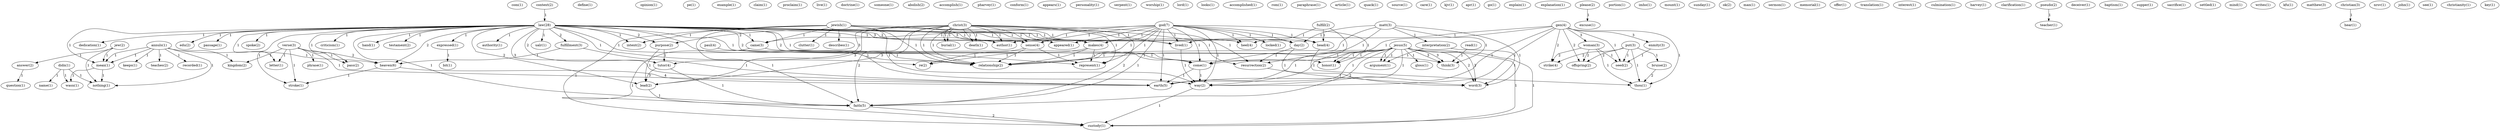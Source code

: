 digraph G {
  com [ label="com(1)" ];
  context [ label="context(2)" ];
  law [ label="law(28)" ];
  define [ label="define(1)" ];
  opinion [ label="opinion(1)" ];
  pe [ label="pe(1)" ];
  example [ label="example(1)" ];
  claim [ label="claim(1)" ];
  annuls [ label="annuls(1)" ];
  keeps [ label="keeps(1)" ];
  teaches [ label="teaches(2)" ];
  mean [ label="mean(2)" ];
  recorded [ label="recorded(1)" ];
  kingdom [ label="kingdom(2)" ];
  nothing [ label="nothing(1)" ];
  mean [ label="mean(1)" ];
  heaven [ label="heaven(6)" ];
  proclaim [ label="proclaim(1)" ];
  put [ label="put(3)" ];
  bruise [ label="bruise(2)" ];
  strike [ label="strike(4)" ];
  thou [ label="thou(1)" ];
  offspring [ label="offspring(2)" ];
  seed [ label="seed(2)" ];
  live [ label="live(1)" ];
  doctrine [ label="doctrine(1)" ];
  someone [ label="someone(1)" ];
  abolish [ label="abolish(2)" ];
  accomplish [ label="accomplish(1)" ];
  pharvey [ label="pharvey(1)" ];
  conform [ label="conform(1)" ];
  appears [ label="appears(1)" ];
  personality [ label="personality(1)" ];
  serpent [ label="serpent(1)" ];
  worship [ label="worship(1)" ];
  lord [ label="lord(1)" ];
  looks [ label="looks(1)" ];
  accomplished [ label="accomplished(1)" ];
  rom [ label="rom(1)" ];
  jewish [ label="jewish(1)" ];
  clutter [ label="clutter(1)" ];
  makes [ label="makes(4)" ];
  came [ label="came(3)" ];
  sense [ label="sense(4)" ];
  lived [ label="lived(1)" ];
  describes [ label="describes(1)" ];
  intent [ label="intent(2)" ];
  faith [ label="faith(5)" ];
  way [ label="way(2)" ];
  custody [ label="custody(1)" ];
  relationship [ label="relationship(2)" ];
  fulfill [ label="fulfill(2)" ];
  heel [ label="heel(4)" ];
  head [ label="head(4)" ];
  god [ label="god(7)" ];
  locked [ label="locked(1)" ];
  represent [ label="represent(1)" ];
  author [ label="author(1)" ];
  appeared [ label="appeared(1)" ];
  come [ label="come(1)" ];
  day [ label="day(2)" ];
  honor [ label="honor(1)" ];
  earth [ label="earth(5)" ];
  paraphrase [ label="paraphrase(1)" ];
  article [ label="article(1)" ];
  gen [ label="gen(4)" ];
  woman [ label="woman(3)" ];
  enmity [ label="enmity(3)" ];
  wasn [ label="wasn(1)" ];
  quack [ label="quack(1)" ];
  source [ label="source(1)" ];
  read [ label="read(1)" ];
  think [ label="think(3)" ];
  criticism [ label="criticism(1)" ];
  expressed [ label="expressed(1)" ];
  letter [ label="letter(1)" ];
  purpose [ label="purpose(2)" ];
  hand [ label="hand(1)" ];
  testament [ label="testament(2)" ];
  authority [ label="authority(1)" ];
  ualr [ label="ualr(1)" ];
  tutor [ label="tutor(4)" ];
  dedication [ label="dedication(1)" ];
  edu [ label="edu(2)" ];
  fulfillment [ label="fulfillment(3)" ];
  re [ label="re(2)" ];
  pass [ label="pass(2)" ];
  passage [ label="passage(1)" ];
  lead [ label="lead(2)" ];
  spoke [ label="spoke(2)" ];
  stroke [ label="stroke(1)" ];
  verse [ label="verse(3)" ];
  phrase [ label="phrase(1)" ];
  care [ label="care(1)" ];
  kjv [ label="kjv(1)" ];
  christ [ label="christ(5)" ];
  resurrection [ label="resurrection(2)" ];
  death [ label="death(1)" ];
  burial [ label="burial(1)" ];
  apr [ label="apr(1)" ];
  bit [ label="bit(1)" ];
  go [ label="go(1)" ];
  explain [ label="explain(1)" ];
  explanation [ label="explanation(1)" ];
  didn [ label="didn(1)" ];
  name [ label="name(1)" ];
  jew [ label="jew(2)" ];
  answer [ label="answer(2)" ];
  matt [ label="matt(3)" ];
  interpretation [ label="interpretation(2)" ];
  word [ label="word(3)" ];
  please [ label="please(2)" ];
  excuse [ label="excuse(1)" ];
  portion [ label="portion(1)" ];
  imho [ label="imho(1)" ];
  question [ label="question(1)" ];
  argument [ label="argument(1)" ];
  mount [ label="mount(1)" ];
  christ [ label="christ(3)" ];
  sunday [ label="sunday(1)" ];
  ok [ label="ok(2)" ];
  man [ label="man(1)" ];
  sermon [ label="sermon(1)" ];
  memorial [ label="memorial(1)" ];
  offer [ label="offer(1)" ];
  translation [ label="translation(1)" ];
  interest [ label="interest(1)" ];
  culmination [ label="culmination(1)" ];
  harvey [ label="harvey(1)" ];
  clarification [ label="clarification(1)" ];
  jesus [ label="jesus(15)" ];
  gloss [ label="gloss(1)" ];
  pseudo [ label="pseudo(2)" ];
  teacher [ label="teacher(1)" ];
  deceiver [ label="deceiver(1)" ];
  baptism [ label="baptism(1)" ];
  supper [ label="supper(1)" ];
  sacrifice [ label="sacrifice(1)" ];
  settled [ label="settled(1)" ];
  mind [ label="mind(1)" ];
  writes [ label="writes(1)" ];
  jesus [ label="jesus(5)" ];
  kfu [ label="kfu(1)" ];
  matthew [ label="matthew(3)" ];
  christian [ label="christian(3)" ];
  hear [ label="hear(1)" ];
  nrsv [ label="nrsv(1)" ];
  john [ label="john(1)" ];
  see [ label="see(1)" ];
  christianity [ label="christianity(1)" ];
  paul [ label="paul(4)" ];
  key [ label="key(1)" ];
  context -> law [ label="1" ];
  annuls -> keeps [ label="1" ];
  annuls -> teaches [ label="1" ];
  annuls -> mean [ label="1" ];
  annuls -> recorded [ label="1" ];
  annuls -> kingdom [ label="1" ];
  annuls -> nothing [ label="1" ];
  annuls -> mean [ label="1" ];
  annuls -> heaven [ label="1" ];
  put -> bruise [ label="1" ];
  put -> strike [ label="2" ];
  put -> thou [ label="1" ];
  put -> offspring [ label="2" ];
  put -> seed [ label="1" ];
  bruise -> thou [ label="2" ];
  jewish -> clutter [ label="1" ];
  jewish -> makes [ label="1" ];
  jewish -> came [ label="1" ];
  jewish -> sense [ label="1" ];
  jewish -> lived [ label="1" ];
  jewish -> describes [ label="1" ];
  jewish -> intent [ label="1" ];
  jewish -> faith [ label="1" ];
  jewish -> way [ label="1" ];
  jewish -> custody [ label="1" ];
  jewish -> relationship [ label="1" ];
  fulfill -> heel [ label="1" ];
  fulfill -> head [ label="1" ];
  fulfill -> way [ label="1" ];
  god -> locked [ label="1" ];
  god -> makes [ label="1" ];
  god -> came [ label="1" ];
  god -> sense [ label="1" ];
  god -> heel [ label="1" ];
  god -> represent [ label="1" ];
  god -> author [ label="1" ];
  god -> appeared [ label="1" ];
  god -> head [ label="1" ];
  god -> lived [ label="1" ];
  god -> come [ label="1" ];
  god -> day [ label="1" ];
  god -> faith [ label="1" ];
  god -> way [ label="1" ];
  god -> honor [ label="1" ];
  god -> earth [ label="1" ];
  god -> relationship [ label="1" ];
  gen -> woman [ label="3" ];
  gen -> strike [ label="2" ];
  gen -> thou [ label="1" ];
  gen -> lived [ label="1" ];
  gen -> offspring [ label="2" ];
  gen -> enmity [ label="3" ];
  gen -> come [ label="1" ];
  gen -> way [ label="1" ];
  gen -> seed [ label="1" ];
  gen -> earth [ label="1" ];
  mean -> wasn [ label="1" ];
  mean -> nothing [ label="1" ];
  woman -> strike [ label="2" ];
  woman -> thou [ label="1" ];
  woman -> offspring [ label="2" ];
  woman -> seed [ label="1" ];
  read -> think [ label="1" ];
  law -> criticism [ label="1" ];
  law -> expressed [ label="1" ];
  law -> makes [ label="3" ];
  law -> came [ label="1" ];
  law -> sense [ label="3" ];
  law -> letter [ label="1" ];
  law -> purpose [ label="2" ];
  law -> heel [ label="1" ];
  law -> hand [ label="1" ];
  law -> testament [ label="1" ];
  law -> authority [ label="1" ];
  law -> ualr [ label="1" ];
  law -> tutor [ label="2" ];
  law -> represent [ label="1" ];
  law -> dedication [ label="1" ];
  law -> edu [ label="1" ];
  law -> author [ label="1" ];
  law -> appeared [ label="2" ];
  law -> head [ label="1" ];
  law -> lived [ label="1" ];
  law -> fulfillment [ label="2" ];
  law -> re [ label="1" ];
  law -> pass [ label="1" ];
  law -> passage [ label="1" ];
  law -> come [ label="2" ];
  law -> lead [ label="2" ];
  law -> day [ label="1" ];
  law -> intent [ label="1" ];
  law -> spoke [ label="1" ];
  law -> mean [ label="1" ];
  law -> heaven [ label="2" ];
  law -> faith [ label="1" ];
  law -> way [ label="1" ];
  law -> think [ label="1" ];
  law -> stroke [ label="1" ];
  law -> honor [ label="2" ];
  law -> earth [ label="3" ];
  law -> relationship [ label="1" ];
  verse -> letter [ label="1" ];
  verse -> phrase [ label="1" ];
  verse -> kingdom [ label="1" ];
  verse -> pass [ label="1" ];
  verse -> heaven [ label="2" ];
  verse -> stroke [ label="1" ];
  verse -> earth [ label="1" ];
  christ -> makes [ label="1" ];
  christ -> sense [ label="1" ];
  christ -> purpose [ label="2" ];
  christ -> tutor [ label="3" ];
  christ -> represent [ label="1" ];
  christ -> author [ label="1" ];
  christ -> lead [ label="3" ];
  christ -> resurrection [ label="1" ];
  christ -> death [ label="1" ];
  christ -> burial [ label="1" ];
  christ -> faith [ label="2" ];
  christ -> relationship [ label="1" ];
  expressed -> bit [ label="1" ];
  makes -> represent [ label="1" ];
  makes -> re [ label="1" ];
  makes -> relationship [ label="1" ];
  came -> come [ label="1" ];
  came -> custody [ label="1" ];
  sense -> represent [ label="1" ];
  sense -> re [ label="1" ];
  sense -> relationship [ label="1" ];
  purpose -> tutor [ label="1" ];
  purpose -> lead [ label="1" ];
  didn -> wasn [ label="1" ];
  didn -> nothing [ label="1" ];
  didn -> name [ label="1" ];
  jew -> answer [ label="1" ];
  jew -> nothing [ label="1" ];
  jew -> mean [ label="1" ];
  tutor -> lead [ label="3" ];
  tutor -> faith [ label="1" ];
  matt -> interpretation [ label="1" ];
  matt -> come [ label="1" ];
  matt -> day [ label="1" ];
  matt -> resurrection [ label="1" ];
  matt -> think [ label="1" ];
  matt -> word [ label="1" ];
  please -> excuse [ label="1" ];
  answer -> question [ label="1" ];
  head -> thou [ label="1" ];
  interpretation -> word [ label="1" ];
  interpretation -> argument [ label="1" ];
  lived -> way [ label="1" ];
  fulfillment -> heaven [ label="1" ];
  fulfillment -> earth [ label="1" ];
  christ -> lead [ label="3" ];
  christ -> resurrection [ label="1" ];
  christ -> death [ label="1" ];
  christ -> burial [ label="1" ];
  christ -> faith [ label="2" ];
  christ -> relationship [ label="1" ];
  enmity -> seed [ label="1" ];
  come -> way [ label="1" ];
  come -> earth [ label="1" ];
  lead -> faith [ label="1" ];
  day -> resurrection [ label="1" ];
  day -> word [ label="1" ];
  resurrection -> word [ label="1" ];
  heaven -> stroke [ label="1" ];
  heaven -> earth [ label="4" ];
  jesus -> faith [ label="2" ];
  jesus -> gloss [ label="1" ];
  jesus -> way [ label="1" ];
  jesus -> think [ label="3" ];
  jesus -> custody [ label="1" ];
  jesus -> word [ label="2" ];
  jesus -> argument [ label="1" ];
  jesus -> honor [ label="1" ];
  jesus -> earth [ label="1" ];
  jesus -> relationship [ label="1" ];
  pseudo -> teacher [ label="1" ];
  faith -> custody [ label="2" ];
  way -> custody [ label="1" ];
  jesus -> think [ label="3" ];
  jesus -> custody [ label="1" ];
  jesus -> word [ label="2" ];
  jesus -> argument [ label="1" ];
  jesus -> honor [ label="1" ];
  jesus -> earth [ label="1" ];
  jesus -> relationship [ label="1" ];
  christian -> hear [ label="1" ];
  paul -> relationship [ label="1" ];
}
